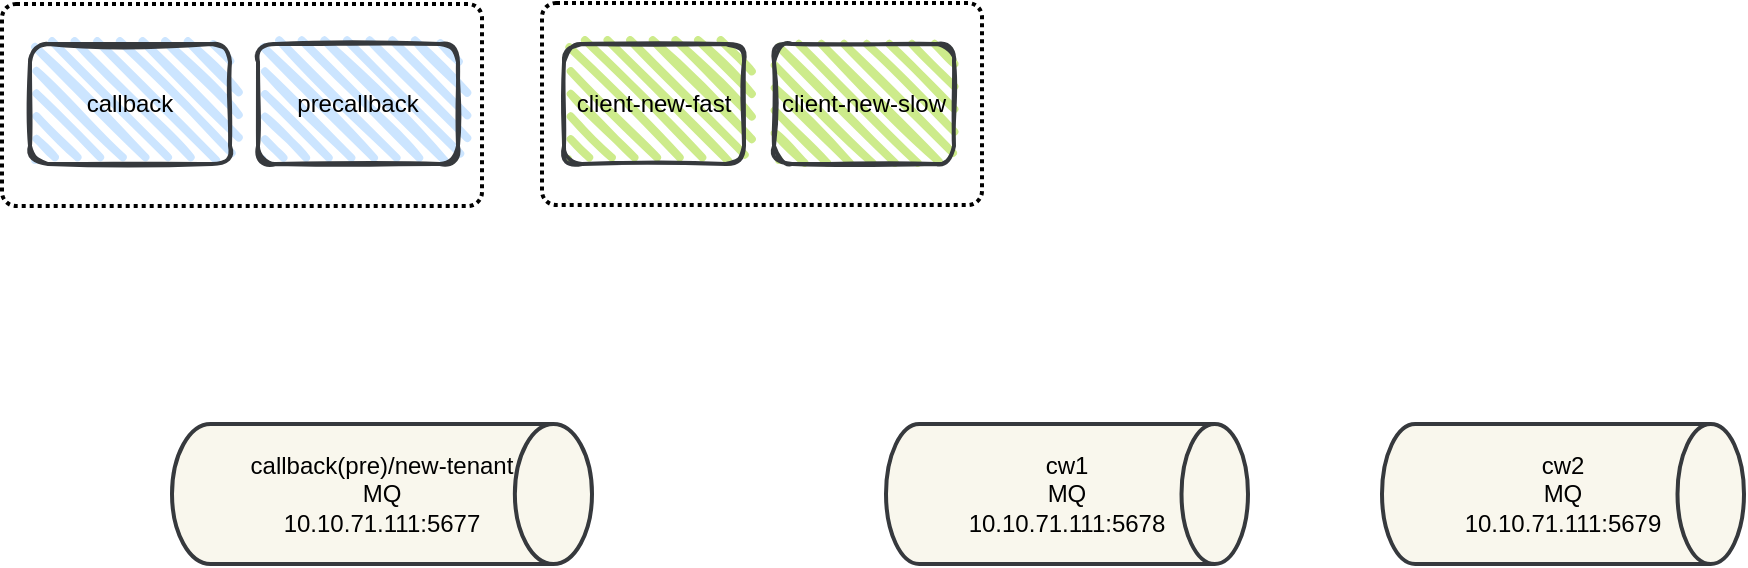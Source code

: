 <mxfile version="20.6.0" type="github">
  <diagram name="Page-1" id="b5b7bab2-c9e2-2cf4-8b2a-24fd1a2a6d21">
    <mxGraphModel dx="1609" dy="436" grid="1" gridSize="10" guides="1" tooltips="1" connect="1" arrows="1" fold="1" page="1" pageScale="1" pageWidth="827" pageHeight="1169" background="none" math="0" shadow="0">
      <root>
        <mxCell id="0" />
        <mxCell id="1" parent="0" />
        <mxCell id="zQ9i3q9YDAYz2BxAbwR4-2" value="callback(pre)/new-tenant&lt;br&gt;MQ&lt;br&gt;10.10.71.111:5677" style="strokeWidth=2;html=1;shape=mxgraph.flowchart.direct_data;whiteSpace=wrap;fillColor=#f9f7ed;strokeColor=#36393d;" vertex="1" parent="1">
          <mxGeometry x="-445" y="339" width="210" height="70" as="geometry" />
        </mxCell>
        <mxCell id="zQ9i3q9YDAYz2BxAbwR4-3" value="cw1&lt;br&gt;MQ&lt;br&gt;10.10.71.111:5678" style="strokeWidth=2;html=1;shape=mxgraph.flowchart.direct_data;whiteSpace=wrap;fillColor=#f9f7ed;strokeColor=#36393d;" vertex="1" parent="1">
          <mxGeometry x="-88" y="339" width="181" height="70" as="geometry" />
        </mxCell>
        <mxCell id="zQ9i3q9YDAYz2BxAbwR4-4" value="cw2&lt;br&gt;MQ&lt;br&gt;10.10.71.111:5679" style="strokeWidth=2;html=1;shape=mxgraph.flowchart.direct_data;whiteSpace=wrap;fillColor=#f9f7ed;strokeColor=#36393d;" vertex="1" parent="1">
          <mxGeometry x="160" y="339" width="181" height="70" as="geometry" />
        </mxCell>
        <mxCell id="zQ9i3q9YDAYz2BxAbwR4-12" value="" style="group" vertex="1" connectable="0" parent="1">
          <mxGeometry x="-530" y="129" width="240" height="101" as="geometry" />
        </mxCell>
        <mxCell id="zQ9i3q9YDAYz2BxAbwR4-10" value="" style="rounded=1;whiteSpace=wrap;html=1;absoluteArcSize=1;arcSize=14;strokeWidth=2;shadow=0;dashed=1;dashPattern=1 1;gradientColor=none;" vertex="1" parent="zQ9i3q9YDAYz2BxAbwR4-12">
          <mxGeometry width="240" height="101" as="geometry" />
        </mxCell>
        <mxCell id="zQ9i3q9YDAYz2BxAbwR4-5" value="precallback" style="rounded=1;whiteSpace=wrap;html=1;strokeWidth=2;fillWeight=4;hachureGap=8;hachureAngle=45;fillColor=#cce5ff;sketch=1;strokeColor=#36393d;" vertex="1" parent="zQ9i3q9YDAYz2BxAbwR4-12">
          <mxGeometry x="128" y="20" width="100" height="60" as="geometry" />
        </mxCell>
        <mxCell id="zQ9i3q9YDAYz2BxAbwR4-6" value="callback" style="rounded=1;whiteSpace=wrap;html=1;strokeWidth=2;fillWeight=4;hachureGap=8;hachureAngle=45;fillColor=#cce5ff;sketch=1;strokeColor=#36393d;" vertex="1" parent="zQ9i3q9YDAYz2BxAbwR4-12">
          <mxGeometry x="14" y="20" width="100" height="60" as="geometry" />
        </mxCell>
        <mxCell id="zQ9i3q9YDAYz2BxAbwR4-13" value="" style="group" vertex="1" connectable="0" parent="1">
          <mxGeometry x="-260" y="128.5" width="220" height="101" as="geometry" />
        </mxCell>
        <mxCell id="zQ9i3q9YDAYz2BxAbwR4-11" value="" style="rounded=1;whiteSpace=wrap;html=1;absoluteArcSize=1;arcSize=14;strokeWidth=2;shadow=0;dashed=1;dashPattern=1 1;gradientColor=none;" vertex="1" parent="zQ9i3q9YDAYz2BxAbwR4-13">
          <mxGeometry width="220" height="101" as="geometry" />
        </mxCell>
        <mxCell id="zQ9i3q9YDAYz2BxAbwR4-7" value="client-new-fast" style="rounded=1;whiteSpace=wrap;html=1;strokeWidth=2;fillWeight=4;hachureGap=8;hachureAngle=45;fillColor=#cdeb8b;sketch=1;strokeColor=#36393d;" vertex="1" parent="zQ9i3q9YDAYz2BxAbwR4-13">
          <mxGeometry x="11" y="20.5" width="90" height="60" as="geometry" />
        </mxCell>
        <mxCell id="zQ9i3q9YDAYz2BxAbwR4-8" value="client-new-slow" style="rounded=1;whiteSpace=wrap;html=1;strokeWidth=2;fillWeight=4;hachureGap=8;hachureAngle=45;fillColor=#cdeb8b;sketch=1;strokeColor=#36393d;" vertex="1" parent="zQ9i3q9YDAYz2BxAbwR4-13">
          <mxGeometry x="116" y="20.5" width="90" height="60" as="geometry" />
        </mxCell>
      </root>
    </mxGraphModel>
  </diagram>
</mxfile>
